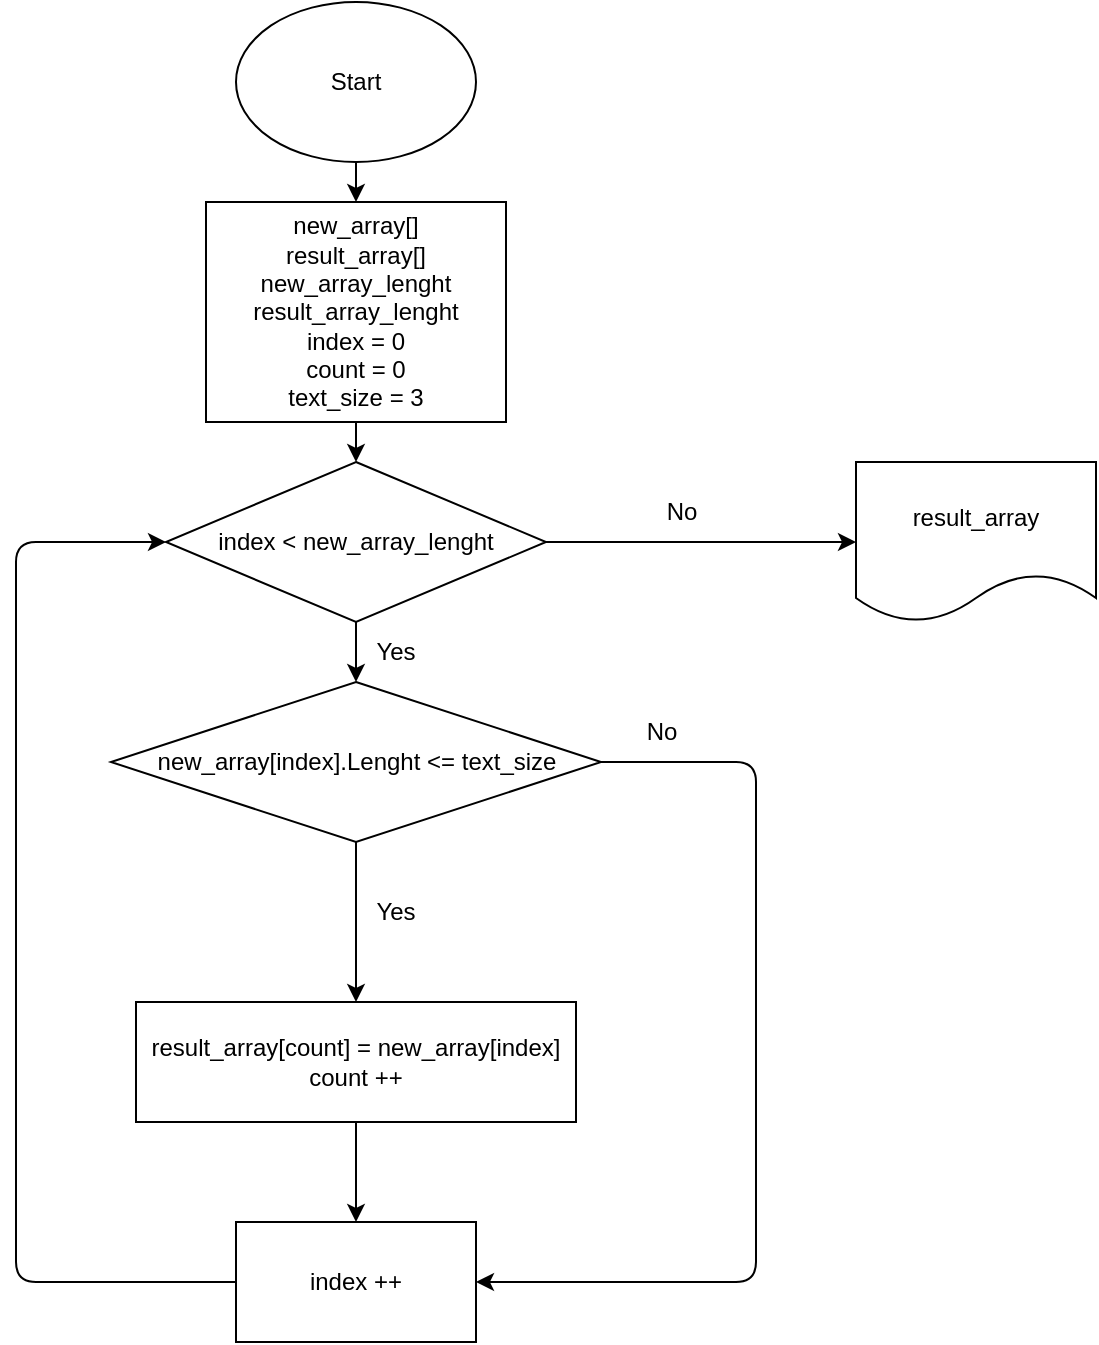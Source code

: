 <mxfile>
    <diagram id="UKlV1Mbqqq5pzjpO8SId" name="Страница 1">
        <mxGraphModel dx="615" dy="275" grid="1" gridSize="10" guides="1" tooltips="1" connect="1" arrows="1" fold="1" page="1" pageScale="1" pageWidth="827" pageHeight="1169" math="0" shadow="0">
            <root>
                <mxCell id="0"/>
                <mxCell id="1" parent="0"/>
                <mxCell id="6" style="edgeStyle=none;html=1;exitX=0.5;exitY=1;exitDx=0;exitDy=0;entryX=0.5;entryY=0;entryDx=0;entryDy=0;" edge="1" parent="1" source="2" target="5">
                    <mxGeometry relative="1" as="geometry"/>
                </mxCell>
                <mxCell id="2" value="Start" style="ellipse;whiteSpace=wrap;html=1;" vertex="1" parent="1">
                    <mxGeometry x="200" y="10" width="120" height="80" as="geometry"/>
                </mxCell>
                <mxCell id="7" style="edgeStyle=none;html=1;exitX=0.5;exitY=1;exitDx=0;exitDy=0;entryX=0.5;entryY=0;entryDx=0;entryDy=0;" edge="1" parent="1" source="5">
                    <mxGeometry relative="1" as="geometry">
                        <mxPoint x="260" y="240" as="targetPoint"/>
                    </mxGeometry>
                </mxCell>
                <mxCell id="5" value="new_array[]&lt;br&gt;result_array[]&lt;br&gt;new_array_lenght&lt;br&gt;result_array_lenght&lt;br&gt;index = 0&lt;br&gt;count = 0&lt;br&gt;text_size = 3" style="rounded=0;whiteSpace=wrap;html=1;" vertex="1" parent="1">
                    <mxGeometry x="185" y="110" width="150" height="110" as="geometry"/>
                </mxCell>
                <mxCell id="13" style="edgeStyle=none;html=1;exitX=0.5;exitY=1;exitDx=0;exitDy=0;entryX=0.5;entryY=0;entryDx=0;entryDy=0;" edge="1" parent="1" source="8" target="12">
                    <mxGeometry relative="1" as="geometry"/>
                </mxCell>
                <mxCell id="24" style="edgeStyle=none;html=1;exitX=1;exitY=0.5;exitDx=0;exitDy=0;entryX=0;entryY=0.5;entryDx=0;entryDy=0;" edge="1" parent="1" source="8" target="23">
                    <mxGeometry relative="1" as="geometry"/>
                </mxCell>
                <mxCell id="8" value="&lt;span&gt;index &amp;lt;&amp;nbsp;&lt;/span&gt;&lt;span&gt;new_array_lenght&lt;/span&gt;" style="rhombus;whiteSpace=wrap;html=1;" vertex="1" parent="1">
                    <mxGeometry x="165" y="240" width="190" height="80" as="geometry"/>
                </mxCell>
                <mxCell id="16" value="" style="edgeStyle=none;html=1;" edge="1" parent="1" source="12" target="15">
                    <mxGeometry relative="1" as="geometry"/>
                </mxCell>
                <mxCell id="19" style="edgeStyle=none;html=1;exitX=1;exitY=0.5;exitDx=0;exitDy=0;entryX=1;entryY=0.5;entryDx=0;entryDy=0;" edge="1" parent="1" source="12" target="17">
                    <mxGeometry relative="1" as="geometry">
                        <Array as="points">
                            <mxPoint x="460" y="390"/>
                            <mxPoint x="460" y="650"/>
                        </Array>
                    </mxGeometry>
                </mxCell>
                <mxCell id="12" value="new_array[index].Lenght &amp;lt;= text_size" style="rhombus;whiteSpace=wrap;html=1;" vertex="1" parent="1">
                    <mxGeometry x="137.5" y="350" width="245" height="80" as="geometry"/>
                </mxCell>
                <mxCell id="14" value="Yes" style="text;html=1;strokeColor=none;fillColor=none;align=center;verticalAlign=middle;whiteSpace=wrap;rounded=0;" vertex="1" parent="1">
                    <mxGeometry x="250" y="320" width="60" height="30" as="geometry"/>
                </mxCell>
                <mxCell id="18" value="" style="edgeStyle=none;html=1;" edge="1" parent="1" source="15" target="17">
                    <mxGeometry relative="1" as="geometry"/>
                </mxCell>
                <mxCell id="15" value="&lt;span&gt;result_array[count] =&amp;nbsp;&lt;/span&gt;new_array[index]&lt;br&gt;count ++" style="whiteSpace=wrap;html=1;" vertex="1" parent="1">
                    <mxGeometry x="150" y="510" width="220" height="60" as="geometry"/>
                </mxCell>
                <mxCell id="22" style="edgeStyle=none;html=1;exitX=0;exitY=0.5;exitDx=0;exitDy=0;entryX=0;entryY=0.5;entryDx=0;entryDy=0;" edge="1" parent="1" source="17" target="8">
                    <mxGeometry relative="1" as="geometry">
                        <Array as="points">
                            <mxPoint x="90" y="650"/>
                            <mxPoint x="90" y="280"/>
                        </Array>
                    </mxGeometry>
                </mxCell>
                <mxCell id="17" value="index ++" style="whiteSpace=wrap;html=1;" vertex="1" parent="1">
                    <mxGeometry x="200" y="620" width="120" height="60" as="geometry"/>
                </mxCell>
                <mxCell id="20" value="No" style="text;html=1;strokeColor=none;fillColor=none;align=center;verticalAlign=middle;whiteSpace=wrap;rounded=0;" vertex="1" parent="1">
                    <mxGeometry x="383" y="360" width="60" height="30" as="geometry"/>
                </mxCell>
                <mxCell id="21" value="Yes" style="text;html=1;strokeColor=none;fillColor=none;align=center;verticalAlign=middle;whiteSpace=wrap;rounded=0;" vertex="1" parent="1">
                    <mxGeometry x="250" y="450" width="60" height="30" as="geometry"/>
                </mxCell>
                <mxCell id="23" value="result_array" style="shape=document;whiteSpace=wrap;html=1;boundedLbl=1;" vertex="1" parent="1">
                    <mxGeometry x="510" y="240" width="120" height="80" as="geometry"/>
                </mxCell>
                <mxCell id="25" value="No" style="text;html=1;strokeColor=none;fillColor=none;align=center;verticalAlign=middle;whiteSpace=wrap;rounded=0;" vertex="1" parent="1">
                    <mxGeometry x="393" y="250" width="60" height="30" as="geometry"/>
                </mxCell>
            </root>
        </mxGraphModel>
    </diagram>
</mxfile>
